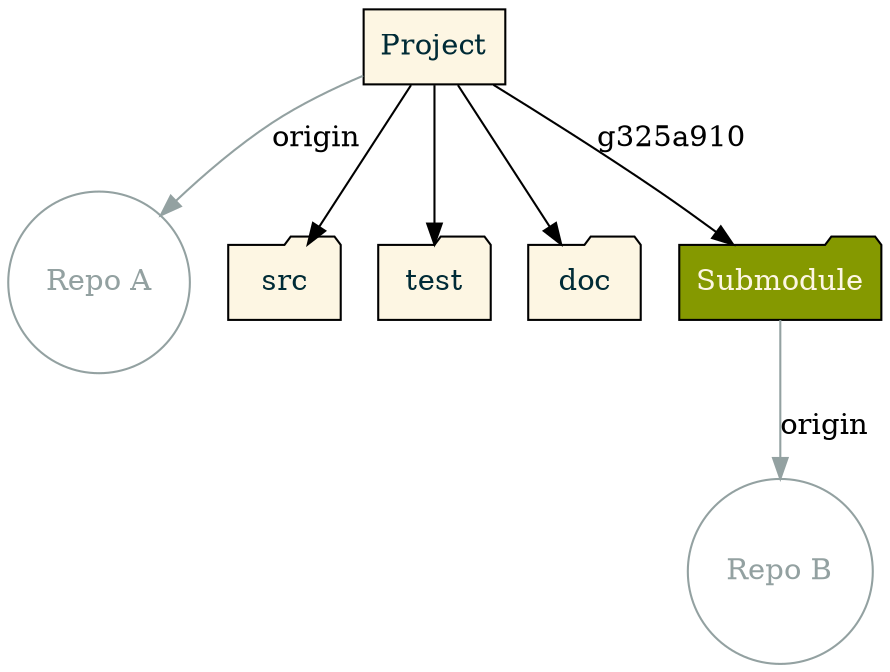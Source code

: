digraph submodule {
  // Defaults:
  graph [ layout=dot ];
  node  [ shape=record
        , style=filled
        , fontcolor="#002b36"
        , fillcolor="#fdf6e3"
        ];


  // Nodes:
  o1 [ label="Repo A"
     , shape=circle
     , color="#93a1a1"
     , fontcolor="#93a1a1"
     , fillcolor=white
     ];

  o2 [ label="Repo B"
     , shape=circle
     , color="#93a1a1"
     , fontcolor="#93a1a1"
     , fillcolor=white
     ];


  f1 [label="src", shape=folder];
  f2 [label="test", shape=folder];
  f3 [label="doc", shape=folder];
  p [label="Project"];
  s [label="Submodule", shape=folder, fillcolor="#859900", fontcolor="#fdf6e3"];

  // Connections:
  s -> o2 [label="origin", color="#93a1a1"];
  p -> o1 [label="origin", color="#93a1a1"];
  p -> s  [label="g325a910"];
  p -> f1;
  p -> f2;
  p -> f3;
}
